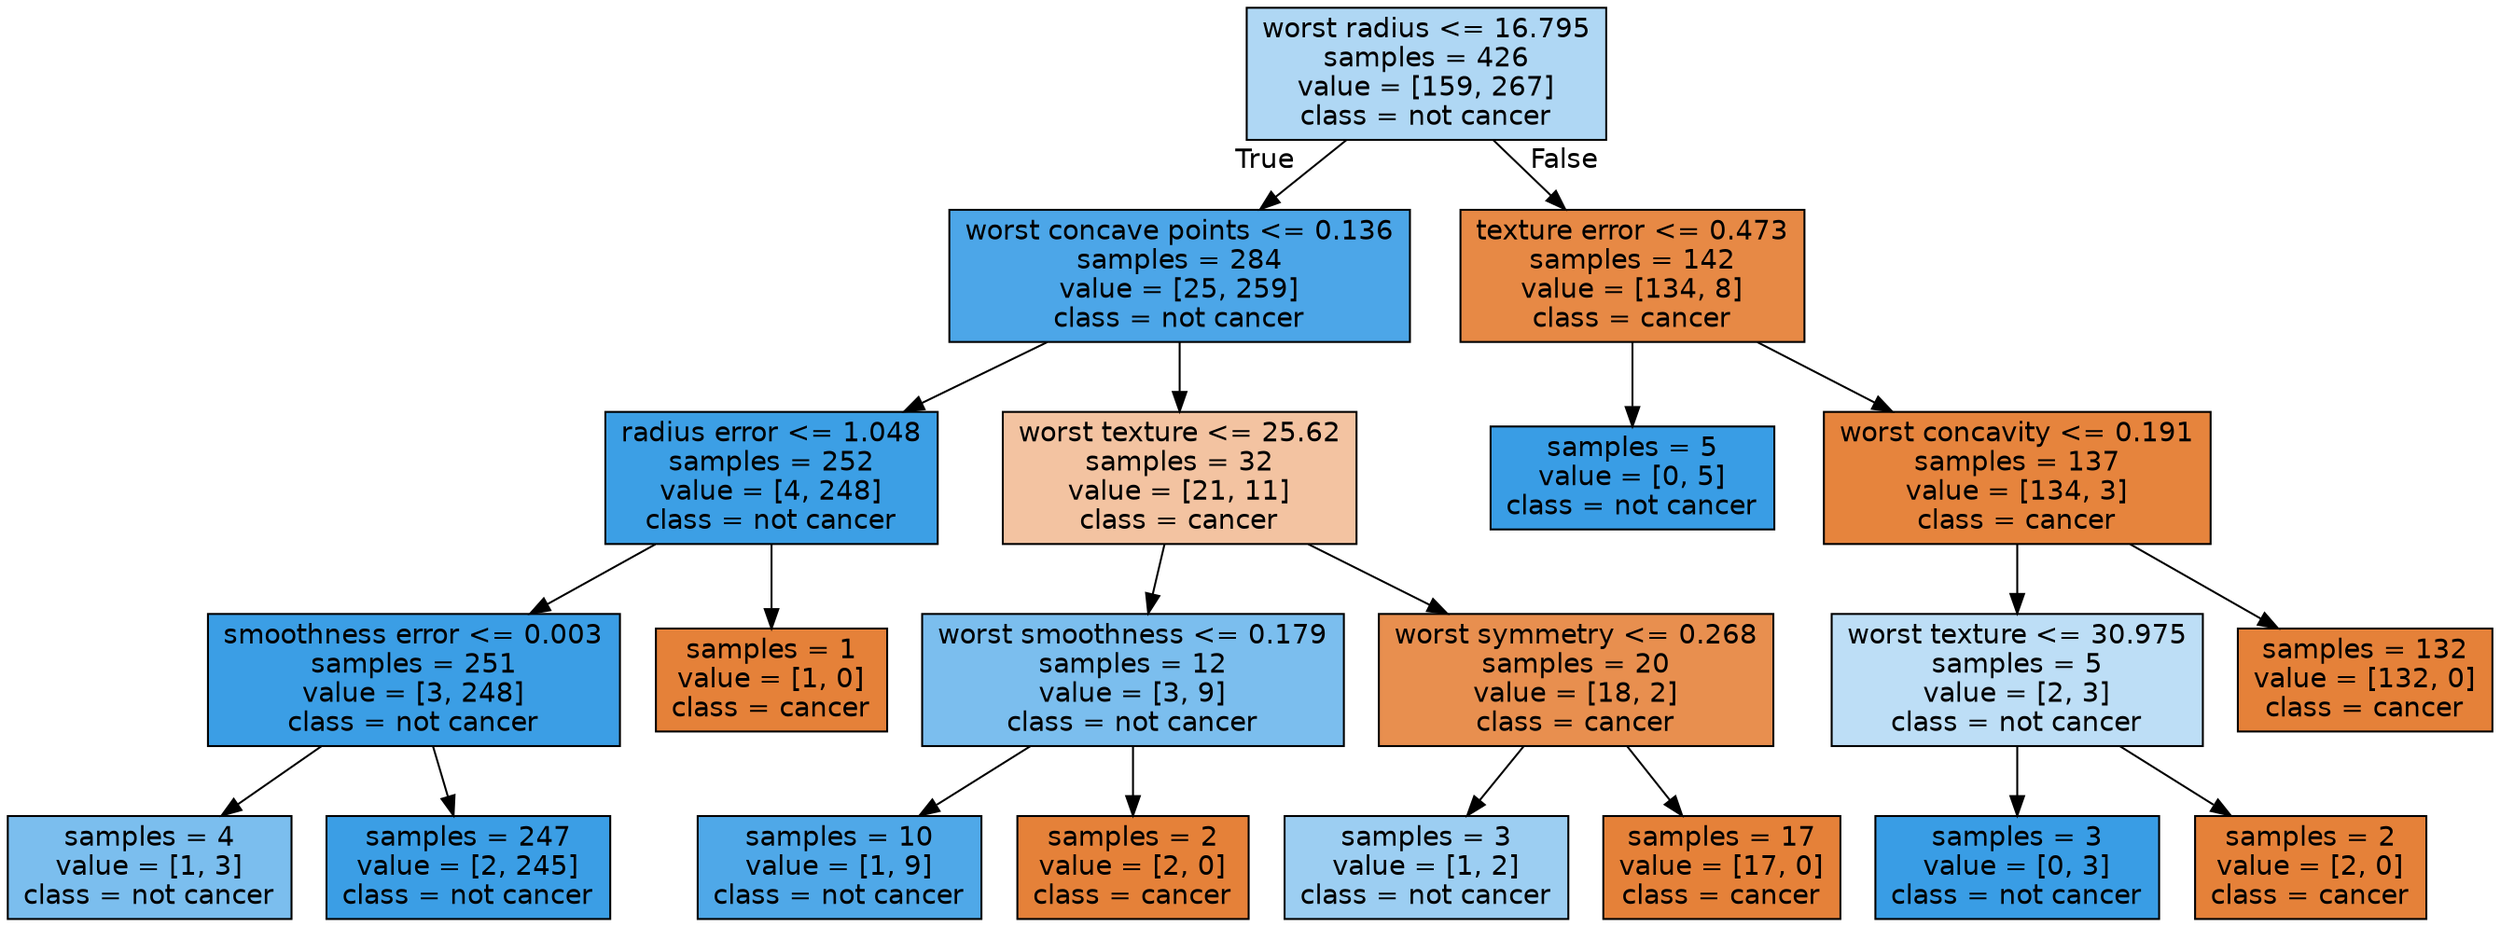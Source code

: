 digraph Tree {
node [shape=box, style="filled", color="black", fontname="helvetica"] ;
edge [fontname="helvetica"] ;
0 [label="worst radius <= 16.795\nsamples = 426\nvalue = [159, 267]\nclass = not cancer", fillcolor="#afd7f4"] ;
1 [label="worst concave points <= 0.136\nsamples = 284\nvalue = [25, 259]\nclass = not cancer", fillcolor="#4ca6e8"] ;
0 -> 1 [labeldistance=2.5, labelangle=45, headlabel="True"] ;
2 [label="radius error <= 1.048\nsamples = 252\nvalue = [4, 248]\nclass = not cancer", fillcolor="#3c9fe5"] ;
1 -> 2 ;
3 [label="smoothness error <= 0.003\nsamples = 251\nvalue = [3, 248]\nclass = not cancer", fillcolor="#3b9ee5"] ;
2 -> 3 ;
4 [label="samples = 4\nvalue = [1, 3]\nclass = not cancer", fillcolor="#7bbeee"] ;
3 -> 4 ;
5 [label="samples = 247\nvalue = [2, 245]\nclass = not cancer", fillcolor="#3b9ee5"] ;
3 -> 5 ;
6 [label="samples = 1\nvalue = [1, 0]\nclass = cancer", fillcolor="#e58139"] ;
2 -> 6 ;
7 [label="worst texture <= 25.62\nsamples = 32\nvalue = [21, 11]\nclass = cancer", fillcolor="#f3c3a1"] ;
1 -> 7 ;
8 [label="worst smoothness <= 0.179\nsamples = 12\nvalue = [3, 9]\nclass = not cancer", fillcolor="#7bbeee"] ;
7 -> 8 ;
9 [label="samples = 10\nvalue = [1, 9]\nclass = not cancer", fillcolor="#4fa8e8"] ;
8 -> 9 ;
10 [label="samples = 2\nvalue = [2, 0]\nclass = cancer", fillcolor="#e58139"] ;
8 -> 10 ;
11 [label="worst symmetry <= 0.268\nsamples = 20\nvalue = [18, 2]\nclass = cancer", fillcolor="#e88f4f"] ;
7 -> 11 ;
12 [label="samples = 3\nvalue = [1, 2]\nclass = not cancer", fillcolor="#9ccef2"] ;
11 -> 12 ;
13 [label="samples = 17\nvalue = [17, 0]\nclass = cancer", fillcolor="#e58139"] ;
11 -> 13 ;
14 [label="texture error <= 0.473\nsamples = 142\nvalue = [134, 8]\nclass = cancer", fillcolor="#e78945"] ;
0 -> 14 [labeldistance=2.5, labelangle=-45, headlabel="False"] ;
15 [label="samples = 5\nvalue = [0, 5]\nclass = not cancer", fillcolor="#399de5"] ;
14 -> 15 ;
16 [label="worst concavity <= 0.191\nsamples = 137\nvalue = [134, 3]\nclass = cancer", fillcolor="#e6843d"] ;
14 -> 16 ;
17 [label="worst texture <= 30.975\nsamples = 5\nvalue = [2, 3]\nclass = not cancer", fillcolor="#bddef6"] ;
16 -> 17 ;
18 [label="samples = 3\nvalue = [0, 3]\nclass = not cancer", fillcolor="#399de5"] ;
17 -> 18 ;
19 [label="samples = 2\nvalue = [2, 0]\nclass = cancer", fillcolor="#e58139"] ;
17 -> 19 ;
20 [label="samples = 132\nvalue = [132, 0]\nclass = cancer", fillcolor="#e58139"] ;
16 -> 20 ;
}